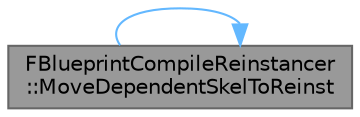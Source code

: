 digraph "FBlueprintCompileReinstancer::MoveDependentSkelToReinst"
{
 // INTERACTIVE_SVG=YES
 // LATEX_PDF_SIZE
  bgcolor="transparent";
  edge [fontname=Helvetica,fontsize=10,labelfontname=Helvetica,labelfontsize=10];
  node [fontname=Helvetica,fontsize=10,shape=box,height=0.2,width=0.4];
  rankdir="LR";
  Node1 [id="Node000001",label="FBlueprintCompileReinstancer\l::MoveDependentSkelToReinst",height=0.2,width=0.4,color="gray40", fillcolor="grey60", style="filled", fontcolor="black",tooltip="Moves CDOs aside to immutable versions of classes(REINST) so that the CDO's can safely be GC'd."];
  Node1 -> Node1 [id="edge1_Node000001_Node000001",color="steelblue1",style="solid",tooltip=" "];
}
